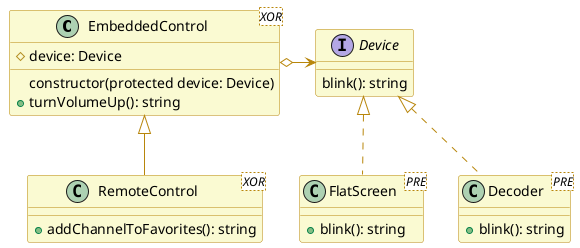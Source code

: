 @startuml

skinparam class {
  backgroundColor lightgoldenrodyellow
  arrowColor darkgoldenrod
  borderColor darkgoldenrod
}

class EmbeddedControl <XOR> {
  # device: Device
  constructor(protected device: Device)
  + turnVolumeUp(): string
}

class RemoteControl <XOR> {
  + addChannelToFavorites(): string
}

interface Device {
  blink(): string
}

class FlatScreen <PRE> {
  + blink(): string
}

class Decoder <PRE> {
  + blink(): string
}

EmbeddedControl <|-- RemoteControl

EmbeddedControl o-> Device

Device <|.. FlatScreen
Device <|.. Decoder

@enduml
